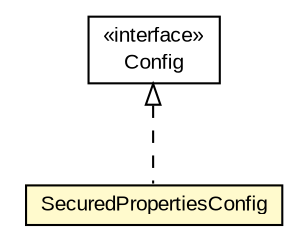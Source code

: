 #!/usr/local/bin/dot
#
# Class diagram 
# Generated by UMLGraph version R5_6-24-gf6e263 (http://www.umlgraph.org/)
#

digraph G {
	edge [fontname="arial",fontsize=10,labelfontname="arial",labelfontsize=10];
	node [fontname="arial",fontsize=10,shape=plaintext];
	nodesep=0.25;
	ranksep=0.5;
	// net.brabenetz.lib.securedproperties.config.Config
	c294 [label=<<table title="net.brabenetz.lib.securedproperties.config.Config" border="0" cellborder="1" cellspacing="0" cellpadding="2" port="p" href="./config/Config.html">
		<tr><td><table border="0" cellspacing="0" cellpadding="1">
<tr><td align="center" balign="center"> &#171;interface&#187; </td></tr>
<tr><td align="center" balign="center"> Config </td></tr>
		</table></td></tr>
		</table>>, URL="./config/Config.html", fontname="arial", fontcolor="black", fontsize=10.0];
	// net.brabenetz.lib.securedproperties.SecuredPropertiesConfig
	c301 [label=<<table title="net.brabenetz.lib.securedproperties.SecuredPropertiesConfig" border="0" cellborder="1" cellspacing="0" cellpadding="2" port="p" bgcolor="lemonChiffon" href="./SecuredPropertiesConfig.html">
		<tr><td><table border="0" cellspacing="0" cellpadding="1">
<tr><td align="center" balign="center"> SecuredPropertiesConfig </td></tr>
		</table></td></tr>
		</table>>, URL="./SecuredPropertiesConfig.html", fontname="arial", fontcolor="black", fontsize=10.0];
	//net.brabenetz.lib.securedproperties.SecuredPropertiesConfig implements net.brabenetz.lib.securedproperties.config.Config
	c294:p -> c301:p [dir=back,arrowtail=empty,style=dashed];
}

